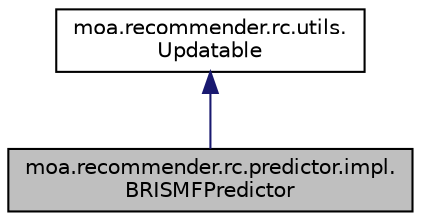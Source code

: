 digraph "moa.recommender.rc.predictor.impl.BRISMFPredictor"
{
 // LATEX_PDF_SIZE
  edge [fontname="Helvetica",fontsize="10",labelfontname="Helvetica",labelfontsize="10"];
  node [fontname="Helvetica",fontsize="10",shape=record];
  Node1 [label="moa.recommender.rc.predictor.impl.\lBRISMFPredictor",height=0.2,width=0.4,color="black", fillcolor="grey75", style="filled", fontcolor="black",tooltip=" "];
  Node2 -> Node1 [dir="back",color="midnightblue",fontsize="10",style="solid"];
  Node2 [label="moa.recommender.rc.utils.\lUpdatable",height=0.2,width=0.4,color="black", fillcolor="white", style="filled",URL="$interfacemoa_1_1recommender_1_1rc_1_1utils_1_1_updatable.html",tooltip=" "];
}
